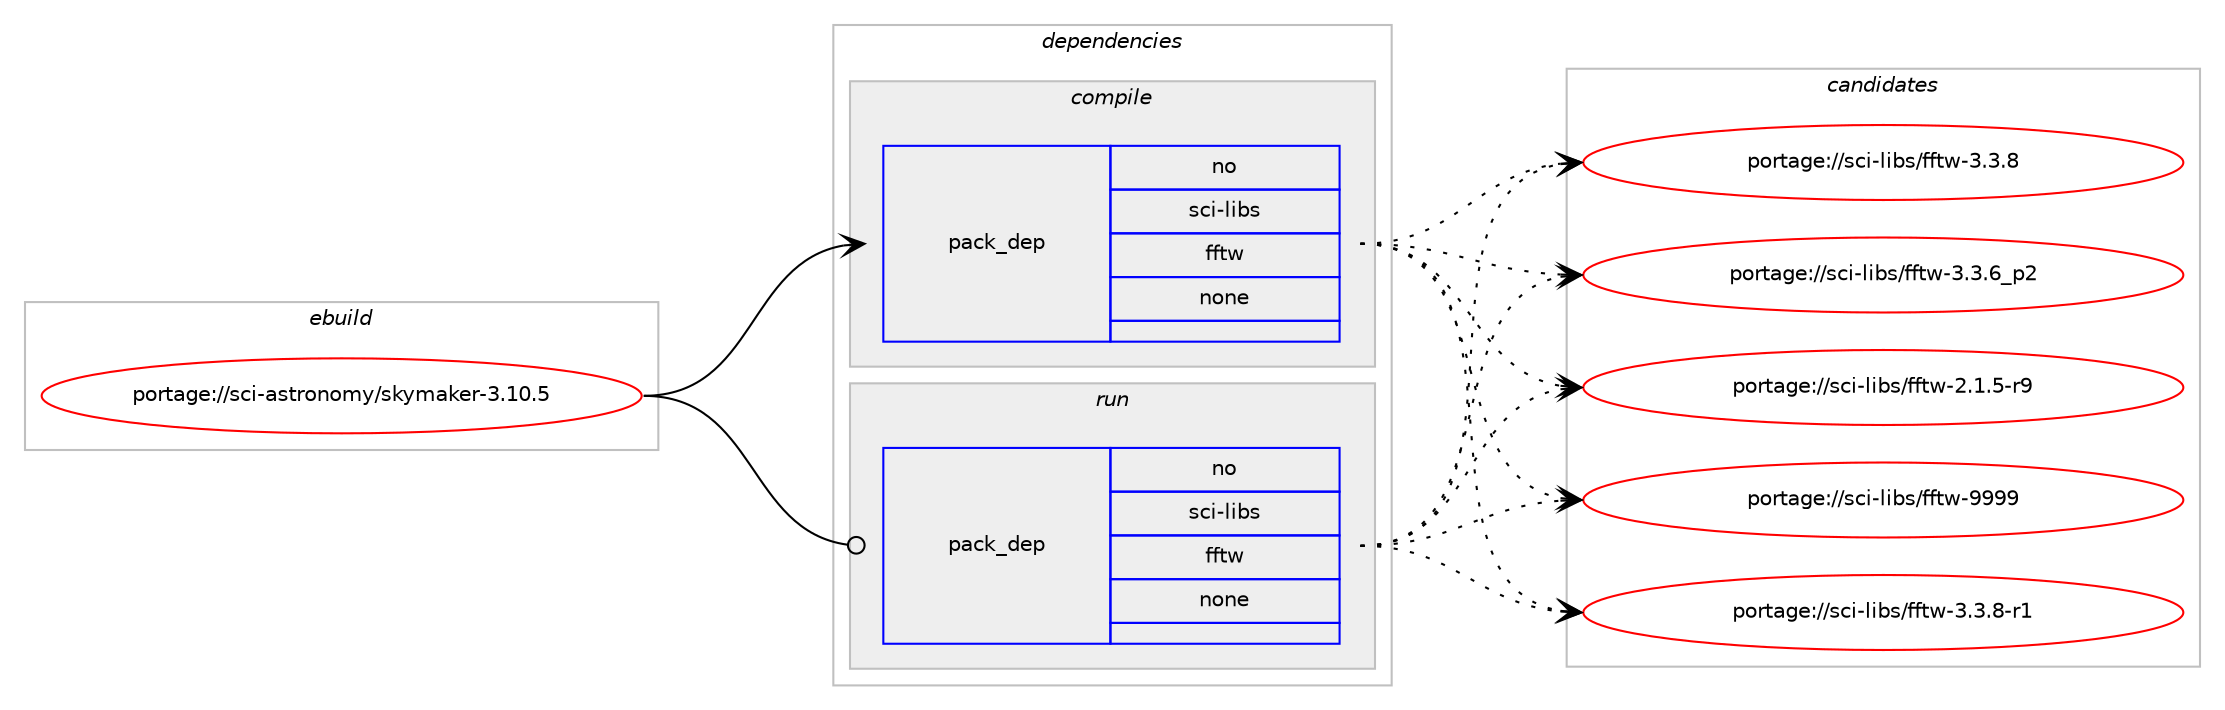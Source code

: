 digraph prolog {

# *************
# Graph options
# *************

newrank=true;
concentrate=true;
compound=true;
graph [rankdir=LR,fontname=Helvetica,fontsize=10,ranksep=1.5];#, ranksep=2.5, nodesep=0.2];
edge  [arrowhead=vee];
node  [fontname=Helvetica,fontsize=10];

# **********
# The ebuild
# **********

subgraph cluster_leftcol {
color=gray;
rank=same;
label=<<i>ebuild</i>>;
id [label="portage://sci-astronomy/skymaker-3.10.5", color=red, width=4, href="../sci-astronomy/skymaker-3.10.5.svg"];
}

# ****************
# The dependencies
# ****************

subgraph cluster_midcol {
color=gray;
label=<<i>dependencies</i>>;
subgraph cluster_compile {
fillcolor="#eeeeee";
style=filled;
label=<<i>compile</i>>;
subgraph pack3329 {
dependency4014 [label=<<TABLE BORDER="0" CELLBORDER="1" CELLSPACING="0" CELLPADDING="4" WIDTH="220"><TR><TD ROWSPAN="6" CELLPADDING="30">pack_dep</TD></TR><TR><TD WIDTH="110">no</TD></TR><TR><TD>sci-libs</TD></TR><TR><TD>fftw</TD></TR><TR><TD>none</TD></TR><TR><TD></TD></TR></TABLE>>, shape=none, color=blue];
}
id:e -> dependency4014:w [weight=20,style="solid",arrowhead="vee"];
}
subgraph cluster_compileandrun {
fillcolor="#eeeeee";
style=filled;
label=<<i>compile and run</i>>;
}
subgraph cluster_run {
fillcolor="#eeeeee";
style=filled;
label=<<i>run</i>>;
subgraph pack3330 {
dependency4015 [label=<<TABLE BORDER="0" CELLBORDER="1" CELLSPACING="0" CELLPADDING="4" WIDTH="220"><TR><TD ROWSPAN="6" CELLPADDING="30">pack_dep</TD></TR><TR><TD WIDTH="110">no</TD></TR><TR><TD>sci-libs</TD></TR><TR><TD>fftw</TD></TR><TR><TD>none</TD></TR><TR><TD></TD></TR></TABLE>>, shape=none, color=blue];
}
id:e -> dependency4015:w [weight=20,style="solid",arrowhead="odot"];
}
}

# **************
# The candidates
# **************

subgraph cluster_choices {
rank=same;
color=gray;
label=<<i>candidates</i>>;

subgraph choice3329 {
color=black;
nodesep=1;
choice115991054510810598115471021021161194557575757 [label="portage://sci-libs/fftw-9999", color=red, width=4,href="../sci-libs/fftw-9999.svg"];
choice115991054510810598115471021021161194551465146564511449 [label="portage://sci-libs/fftw-3.3.8-r1", color=red, width=4,href="../sci-libs/fftw-3.3.8-r1.svg"];
choice11599105451081059811547102102116119455146514656 [label="portage://sci-libs/fftw-3.3.8", color=red, width=4,href="../sci-libs/fftw-3.3.8.svg"];
choice115991054510810598115471021021161194551465146549511250 [label="portage://sci-libs/fftw-3.3.6_p2", color=red, width=4,href="../sci-libs/fftw-3.3.6_p2.svg"];
choice115991054510810598115471021021161194550464946534511457 [label="portage://sci-libs/fftw-2.1.5-r9", color=red, width=4,href="../sci-libs/fftw-2.1.5-r9.svg"];
dependency4014:e -> choice115991054510810598115471021021161194557575757:w [style=dotted,weight="100"];
dependency4014:e -> choice115991054510810598115471021021161194551465146564511449:w [style=dotted,weight="100"];
dependency4014:e -> choice11599105451081059811547102102116119455146514656:w [style=dotted,weight="100"];
dependency4014:e -> choice115991054510810598115471021021161194551465146549511250:w [style=dotted,weight="100"];
dependency4014:e -> choice115991054510810598115471021021161194550464946534511457:w [style=dotted,weight="100"];
}
subgraph choice3330 {
color=black;
nodesep=1;
choice115991054510810598115471021021161194557575757 [label="portage://sci-libs/fftw-9999", color=red, width=4,href="../sci-libs/fftw-9999.svg"];
choice115991054510810598115471021021161194551465146564511449 [label="portage://sci-libs/fftw-3.3.8-r1", color=red, width=4,href="../sci-libs/fftw-3.3.8-r1.svg"];
choice11599105451081059811547102102116119455146514656 [label="portage://sci-libs/fftw-3.3.8", color=red, width=4,href="../sci-libs/fftw-3.3.8.svg"];
choice115991054510810598115471021021161194551465146549511250 [label="portage://sci-libs/fftw-3.3.6_p2", color=red, width=4,href="../sci-libs/fftw-3.3.6_p2.svg"];
choice115991054510810598115471021021161194550464946534511457 [label="portage://sci-libs/fftw-2.1.5-r9", color=red, width=4,href="../sci-libs/fftw-2.1.5-r9.svg"];
dependency4015:e -> choice115991054510810598115471021021161194557575757:w [style=dotted,weight="100"];
dependency4015:e -> choice115991054510810598115471021021161194551465146564511449:w [style=dotted,weight="100"];
dependency4015:e -> choice11599105451081059811547102102116119455146514656:w [style=dotted,weight="100"];
dependency4015:e -> choice115991054510810598115471021021161194551465146549511250:w [style=dotted,weight="100"];
dependency4015:e -> choice115991054510810598115471021021161194550464946534511457:w [style=dotted,weight="100"];
}
}

}
